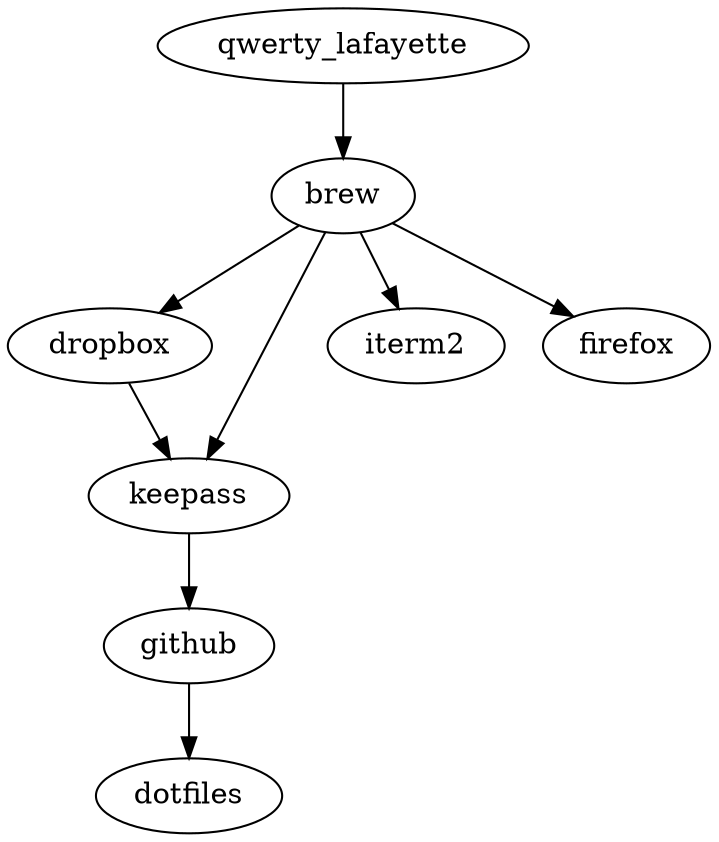 digraph {
    qwerty_lafayette -> brew;
    brew -> dropbox;
    dropbox -> keepass;
    brew -> keepass;
    keepass -> github;
    github -> dotfiles;
    brew -> iterm2;
    brew -> firefox;
}
